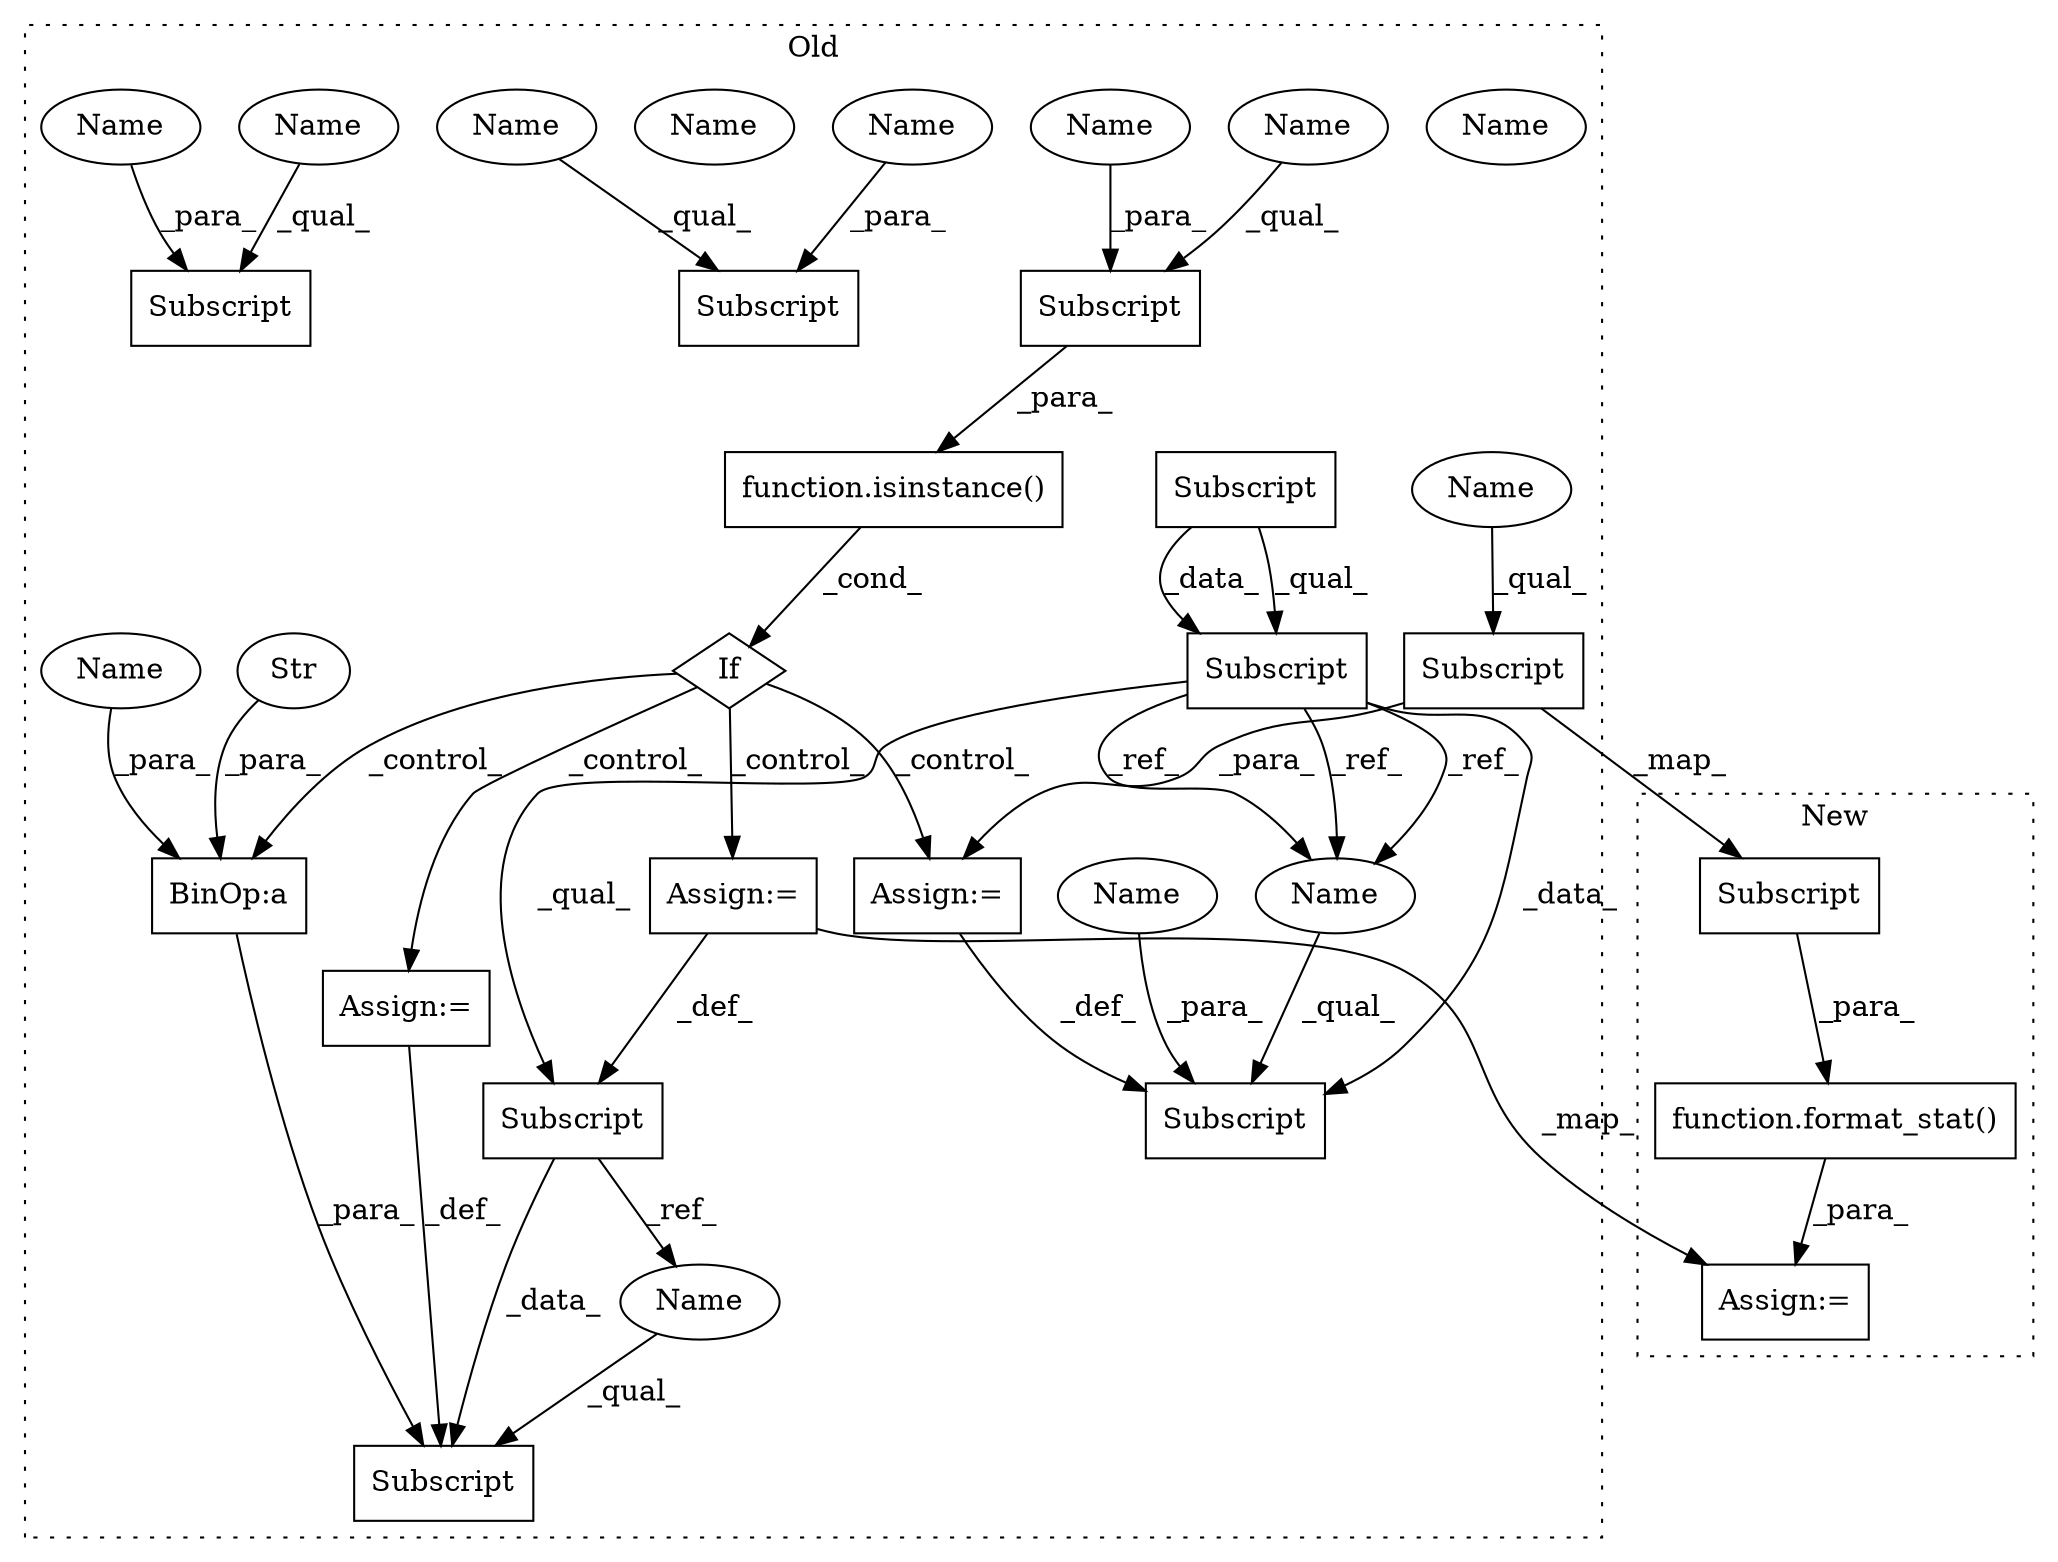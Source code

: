 digraph G {
subgraph cluster0 {
1 [label="Subscript" a="63" s="4801,0" l="21,0" shape="box"];
3 [label="BinOp:a" a="82" s="4812" l="3" shape="box"];
4 [label="If" a="96" s="4698" l="3" shape="diamond"];
5 [label="Subscript" a="63" s="4755,0" l="12,0" shape="box"];
6 [label="Str" a="66" s="4815" l="6" shape="ellipse"];
7 [label="Subscript" a="63" s="4874,0" l="12,0" shape="box"];
9 [label="Subscript" a="63" s="4889,0" l="10,0" shape="box"];
10 [label="Subscript" a="63" s="4825,0" l="10,0" shape="box"];
11 [label="function.isinstance()" a="75" s="4701,4736" l="11,1" shape="box"];
12 [label="Subscript" a="63" s="4449,0" l="16,0" shape="box"];
13 [label="Assign:=" a="68" s="4822" l="3" shape="box"];
14 [label="Subscript" a="63" s="4712,0" l="10,0" shape="box"];
15 [label="Assign:=" a="68" s="4886" l="3" shape="box"];
16 [label="Subscript" a="63" s="4517,0" l="17,0" shape="box"];
17 [label="Assign:=" a="68" s="4767" l="3" shape="box"];
19 [label="Subscript" a="63" s="4770,0" l="10,0" shape="box"];
20 [label="Name" a="87" s="4874" l="7" shape="ellipse"];
21 [label="Name" a="87" s="4712" l="5" shape="ellipse"];
22 [label="Name" a="87" s="4825" l="5" shape="ellipse"];
23 [label="Name" a="87" s="4889" l="5" shape="ellipse"];
24 [label="Name" a="87" s="4770" l="5" shape="ellipse"];
25 [label="Name" a="87" s="4874" l="7" shape="ellipse"];
26 [label="Name" a="87" s="4801" l="7" shape="ellipse"];
27 [label="Name" a="87" s="4831" l="3" shape="ellipse"];
28 [label="Name" a="87" s="4882" l="3" shape="ellipse"];
29 [label="Name" a="87" s="4809" l="3" shape="ellipse"];
30 [label="Name" a="87" s="4718" l="3" shape="ellipse"];
31 [label="Name" a="87" s="4776" l="3" shape="ellipse"];
32 [label="Name" a="87" s="4874" l="7" shape="ellipse"];
label = "Old";
style="dotted";
}
subgraph cluster1 {
2 [label="function.format_stat()" a="75" s="4863,4885" l="12,1" shape="box"];
8 [label="Subscript" a="63" s="4875,0" l="10,0" shape="box"];
18 [label="Assign:=" a="68" s="4860" l="3" shape="box"];
label = "New";
style="dotted";
}
2 -> 18 [label="_para_"];
3 -> 1 [label="_para_"];
4 -> 15 [label="_control_"];
4 -> 17 [label="_control_"];
4 -> 13 [label="_control_"];
4 -> 3 [label="_control_"];
5 -> 1 [label="_data_"];
5 -> 26 [label="_ref_"];
6 -> 3 [label="_para_"];
8 -> 2 [label="_para_"];
9 -> 15 [label="_para_"];
9 -> 8 [label="_map_"];
11 -> 4 [label="_cond_"];
12 -> 16 [label="_qual_"];
12 -> 16 [label="_data_"];
13 -> 1 [label="_def_"];
14 -> 11 [label="_para_"];
15 -> 7 [label="_def_"];
16 -> 32 [label="_ref_"];
16 -> 7 [label="_data_"];
16 -> 32 [label="_ref_"];
16 -> 32 [label="_ref_"];
16 -> 5 [label="_qual_"];
17 -> 5 [label="_def_"];
17 -> 18 [label="_map_"];
21 -> 14 [label="_qual_"];
22 -> 10 [label="_qual_"];
23 -> 9 [label="_qual_"];
24 -> 19 [label="_qual_"];
26 -> 1 [label="_qual_"];
27 -> 10 [label="_para_"];
28 -> 7 [label="_para_"];
29 -> 3 [label="_para_"];
30 -> 14 [label="_para_"];
31 -> 19 [label="_para_"];
32 -> 7 [label="_qual_"];
}